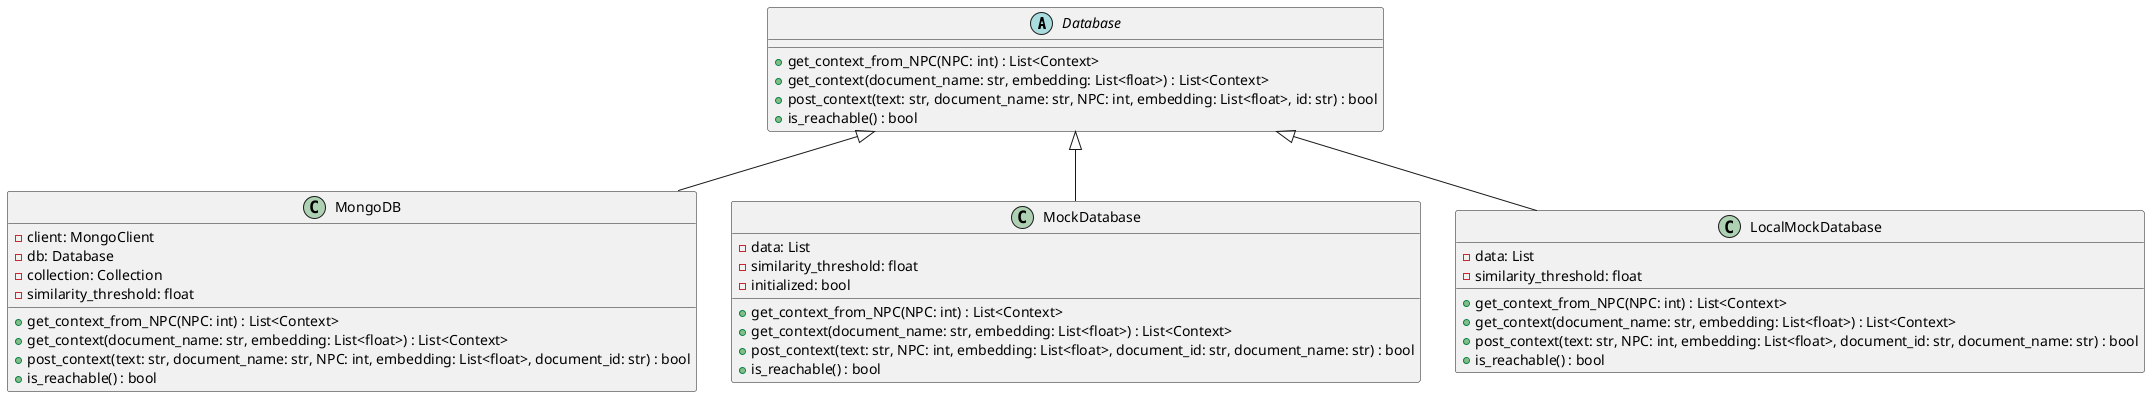 @startuml
' Abstract DAO class
abstract class Database {
  +get_context_from_NPC(NPC: int) : List<Context>
  +get_context(document_name: str, embedding: List<float>) : List<Context>
  +post_context(text: str, document_name: str, NPC: int, embedding: List<float>, id: str) : bool
  +is_reachable() : bool
}

' Concrete implementation for MongoDB
class MongoDB {
  -client: MongoClient
  -db: Database
  -collection: Collection
  -similarity_threshold: float
  +get_context_from_NPC(NPC: int) : List<Context>
  +get_context(document_name: str, embedding: List<float>) : List<Context>
  +post_context(text: str, document_name: str, NPC: int, embedding: List<float>, document_id: str) : bool
  +is_reachable() : bool
}

' Concrete implementation for in-memory testing (MockDatabase)
class MockDatabase {
  -data: List
  -similarity_threshold: float
  -initialized: bool
  +get_context_from_NPC(NPC: int) : List<Context>
  +get_context(document_name: str, embedding: List<float>) : List<Context>
  +post_context(text: str, NPC: int, embedding: List<float>, document_id: str, document_name: str) : bool
  +is_reachable() : bool
}

' Concrete implementation for local in-memory testing
class LocalMockDatabase {
  -data: List
  -similarity_threshold: float
  +get_context_from_NPC(NPC: int) : List<Context>
  +get_context(document_name: str, embedding: List<float>) : List<Context>
  +post_context(text: str, NPC: int, embedding: List<float>, document_id: str, document_name: str) : bool
  +is_reachable() : bool
}

' Inheritance relationships
Database <|-- MongoDB
Database <|-- MockDatabase
Database <|-- LocalMockDatabase

@enduml
